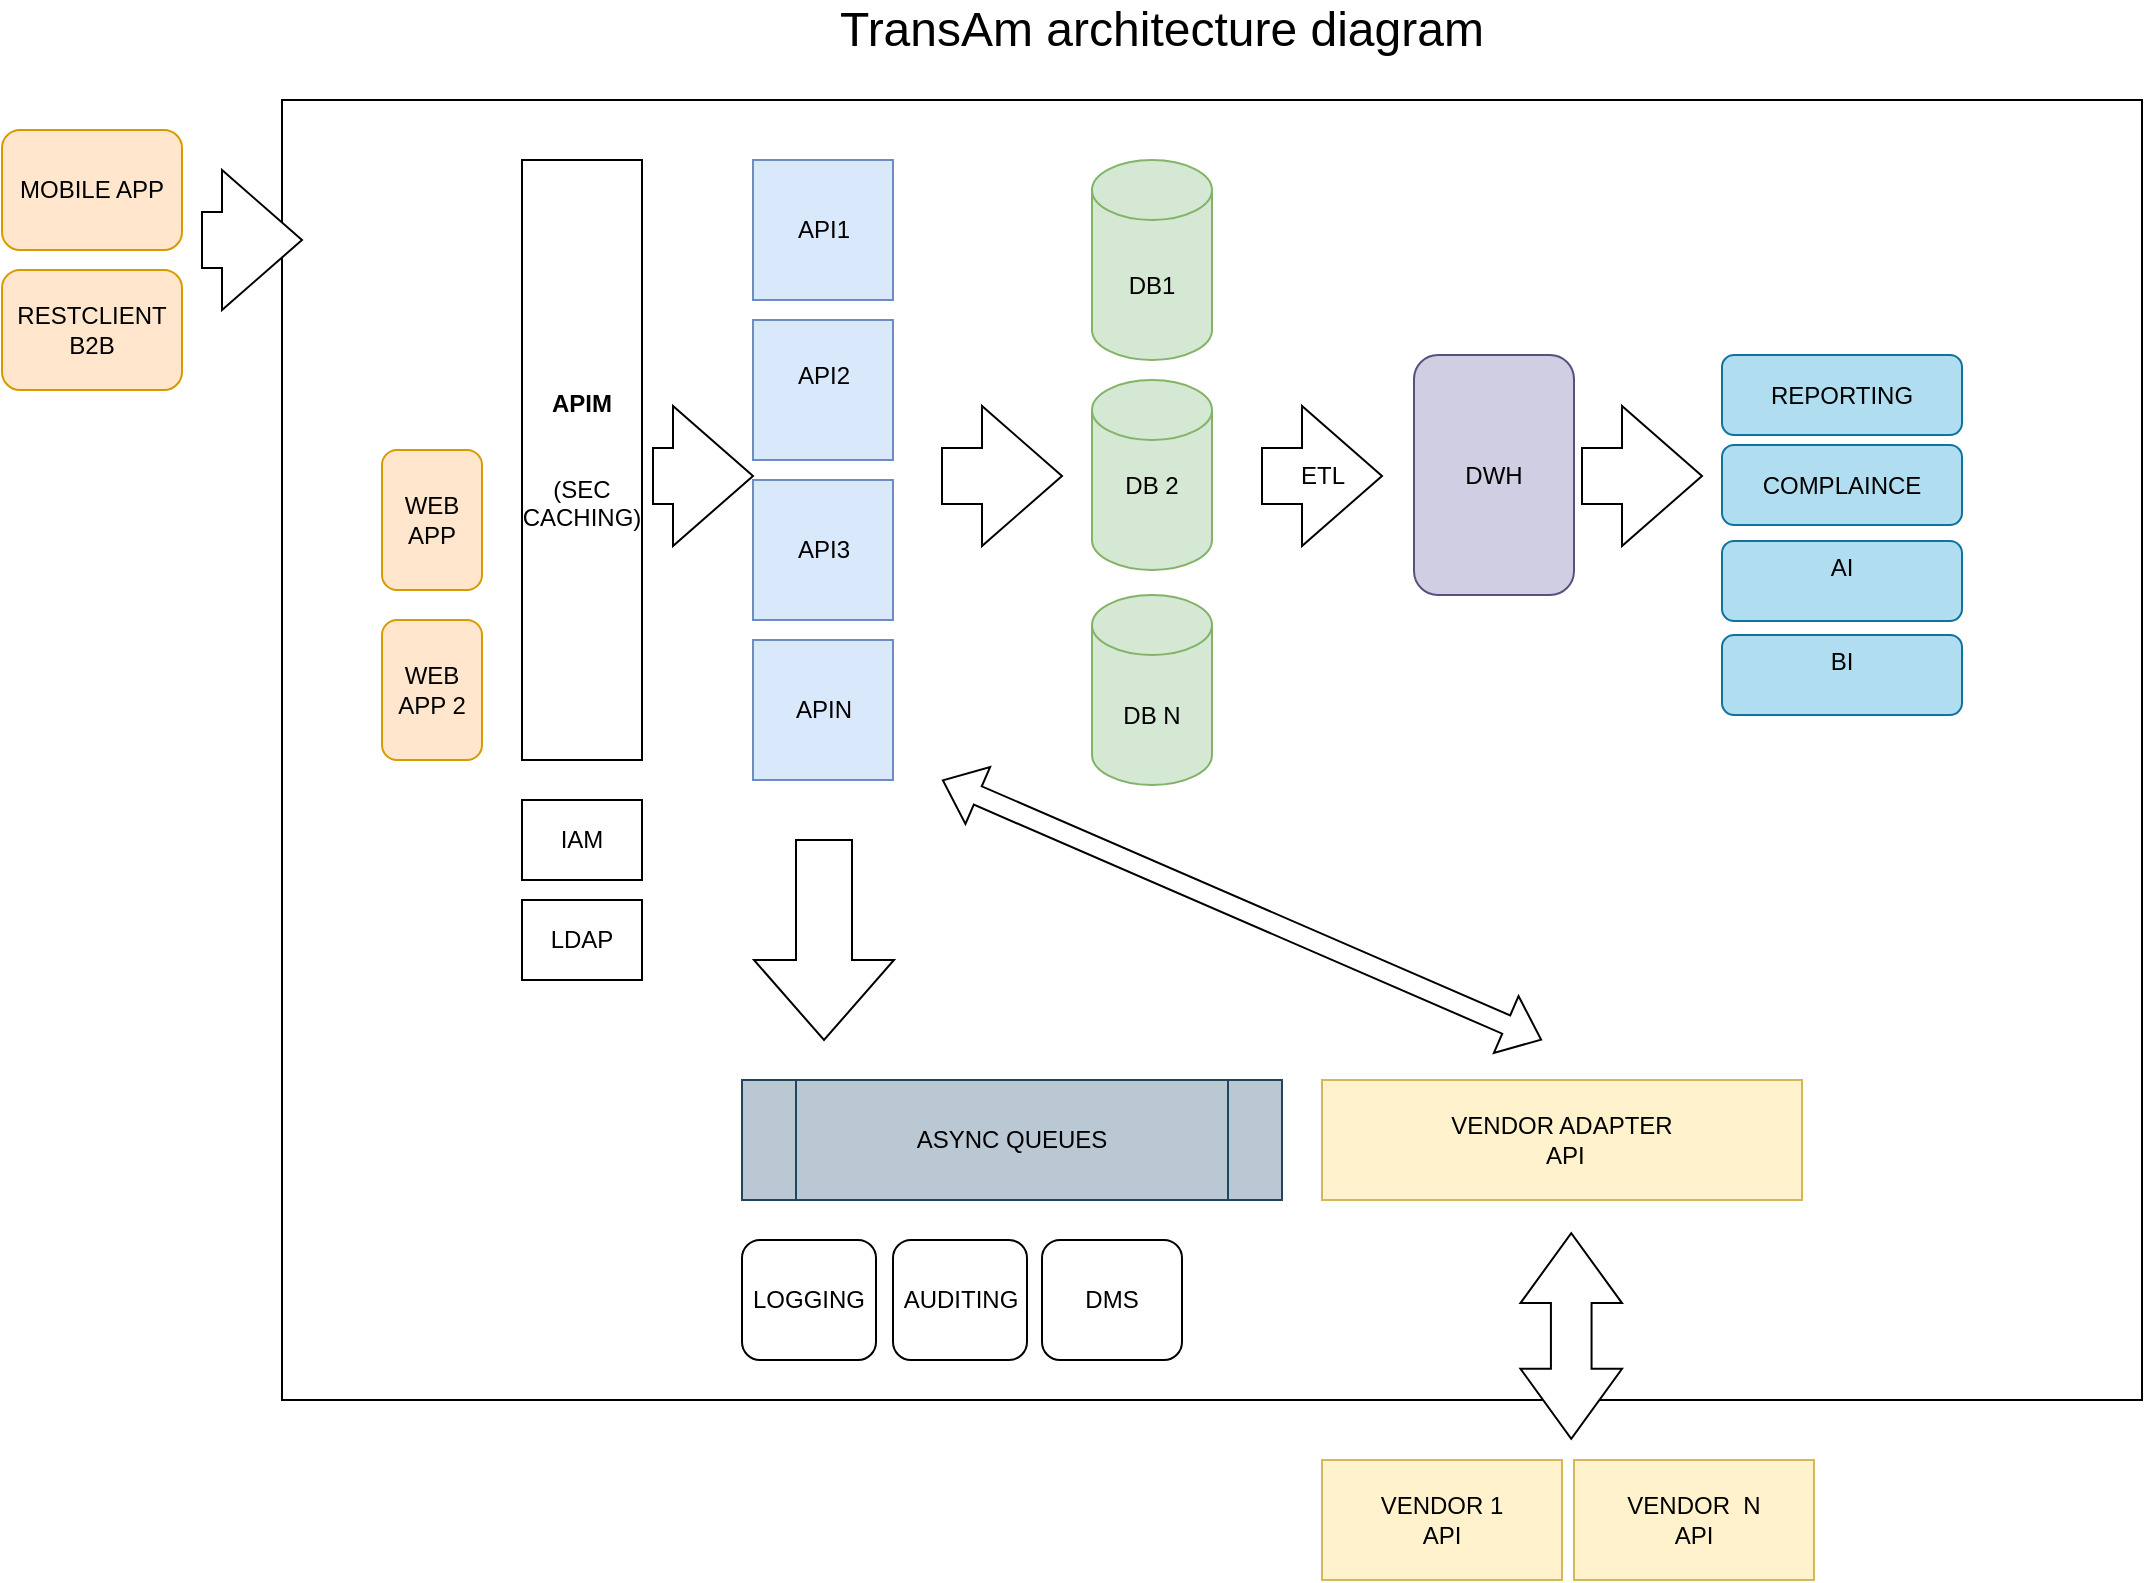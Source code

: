<mxfile version="26.0.16">
  <diagram id="Ht1M8jgEwFfnCIfOTk4-" name="Page-1">
    <mxGraphModel dx="2074" dy="1933" grid="1" gridSize="10" guides="1" tooltips="1" connect="1" arrows="1" fold="1" page="1" pageScale="1" pageWidth="1169" pageHeight="827" math="0" shadow="0">
      <root>
        <mxCell id="0" />
        <mxCell id="1" parent="0" />
        <mxCell id="a8aOU-3chDSxk2MzRnCv-45" value="" style="rounded=0;whiteSpace=wrap;html=1;" vertex="1" parent="1">
          <mxGeometry x="200" y="-750" width="930" height="650" as="geometry" />
        </mxCell>
        <mxCell id="a8aOU-3chDSxk2MzRnCv-4" value="ASYNC QUEUES" style="shape=process;whiteSpace=wrap;html=1;backgroundOutline=1;fillColor=#bac8d3;strokeColor=#23445d;" vertex="1" parent="1">
          <mxGeometry x="430" y="-260" width="270" height="60" as="geometry" />
        </mxCell>
        <mxCell id="a8aOU-3chDSxk2MzRnCv-6" value="AUDITING" style="rounded=1;whiteSpace=wrap;html=1;" vertex="1" parent="1">
          <mxGeometry x="505.5" y="-180" width="67" height="60" as="geometry" />
        </mxCell>
        <mxCell id="a8aOU-3chDSxk2MzRnCv-7" value="DMS" style="rounded=1;whiteSpace=wrap;html=1;" vertex="1" parent="1">
          <mxGeometry x="580" y="-180" width="70" height="60" as="geometry" />
        </mxCell>
        <mxCell id="a8aOU-3chDSxk2MzRnCv-8" value="API1" style="whiteSpace=wrap;html=1;aspect=fixed;fillColor=#dae8fc;strokeColor=#6c8ebf;" vertex="1" parent="1">
          <mxGeometry x="435.5" y="-720" width="70" height="70" as="geometry" />
        </mxCell>
        <mxCell id="a8aOU-3chDSxk2MzRnCv-9" value="&lt;div&gt;API2&lt;/div&gt;&lt;div&gt;&lt;br&gt;&lt;/div&gt;" style="whiteSpace=wrap;html=1;aspect=fixed;fillColor=#dae8fc;strokeColor=#6c8ebf;" vertex="1" parent="1">
          <mxGeometry x="435.5" y="-640" width="70" height="70" as="geometry" />
        </mxCell>
        <mxCell id="a8aOU-3chDSxk2MzRnCv-10" value="&lt;div&gt;API3&lt;/div&gt;" style="whiteSpace=wrap;html=1;aspect=fixed;fillColor=#dae8fc;strokeColor=#6c8ebf;" vertex="1" parent="1">
          <mxGeometry x="435.5" y="-560" width="70" height="70" as="geometry" />
        </mxCell>
        <mxCell id="a8aOU-3chDSxk2MzRnCv-11" value="&lt;div&gt;VENDOR ADAPTER&lt;/div&gt;&amp;nbsp;API" style="rounded=0;whiteSpace=wrap;html=1;fillColor=#fff2cc;strokeColor=#d6b656;" vertex="1" parent="1">
          <mxGeometry x="720" y="-260" width="240" height="60" as="geometry" />
        </mxCell>
        <mxCell id="a8aOU-3chDSxk2MzRnCv-12" value="&lt;b&gt;APIM&lt;/b&gt;&lt;br&gt;&lt;br&gt;&lt;br&gt;(SEC&lt;br&gt;CACHING)" style="rounded=0;whiteSpace=wrap;html=1;" vertex="1" parent="1">
          <mxGeometry x="320" y="-720" width="60" height="300" as="geometry" />
        </mxCell>
        <mxCell id="a8aOU-3chDSxk2MzRnCv-13" value="DB1" style="shape=cylinder3;whiteSpace=wrap;html=1;boundedLbl=1;backgroundOutline=1;size=15;fillColor=#d5e8d4;strokeColor=#82b366;" vertex="1" parent="1">
          <mxGeometry x="605" y="-720" width="60" height="100" as="geometry" />
        </mxCell>
        <mxCell id="a8aOU-3chDSxk2MzRnCv-14" value="DB N" style="shape=cylinder3;whiteSpace=wrap;html=1;boundedLbl=1;backgroundOutline=1;size=15;fillColor=#d5e8d4;strokeColor=#82b366;" vertex="1" parent="1">
          <mxGeometry x="605" y="-502.5" width="60" height="95" as="geometry" />
        </mxCell>
        <mxCell id="a8aOU-3chDSxk2MzRnCv-15" value="VENDOR 1&lt;br&gt;API" style="whiteSpace=wrap;html=1;fillColor=#fff2cc;strokeColor=#d6b656;" vertex="1" parent="1">
          <mxGeometry x="720" y="-70" width="120" height="60" as="geometry" />
        </mxCell>
        <mxCell id="a8aOU-3chDSxk2MzRnCv-16" value="VENDOR&amp;nbsp; N&lt;br&gt;API" style="whiteSpace=wrap;html=1;fillColor=#fff2cc;strokeColor=#d6b656;" vertex="1" parent="1">
          <mxGeometry x="846" y="-70" width="120" height="60" as="geometry" />
        </mxCell>
        <mxCell id="a8aOU-3chDSxk2MzRnCv-18" value="LOGGING" style="rounded=1;whiteSpace=wrap;html=1;" vertex="1" parent="1">
          <mxGeometry x="430" y="-180" width="67" height="60" as="geometry" />
        </mxCell>
        <mxCell id="a8aOU-3chDSxk2MzRnCv-19" value="DWH" style="rounded=1;whiteSpace=wrap;html=1;fillColor=#d0cee2;strokeColor=#56517e;" vertex="1" parent="1">
          <mxGeometry x="766" y="-622.5" width="80" height="120" as="geometry" />
        </mxCell>
        <mxCell id="a8aOU-3chDSxk2MzRnCv-22" value="IAM" style="rounded=0;whiteSpace=wrap;html=1;" vertex="1" parent="1">
          <mxGeometry x="320" y="-400" width="60" height="40" as="geometry" />
        </mxCell>
        <mxCell id="a8aOU-3chDSxk2MzRnCv-23" value="LDAP" style="rounded=0;whiteSpace=wrap;html=1;" vertex="1" parent="1">
          <mxGeometry x="320" y="-350" width="60" height="40" as="geometry" />
        </mxCell>
        <mxCell id="a8aOU-3chDSxk2MzRnCv-24" value="MOBILE APP" style="rounded=1;whiteSpace=wrap;html=1;fillColor=#ffe6cc;strokeColor=#d79b00;" vertex="1" parent="1">
          <mxGeometry x="60" y="-735" width="90" height="60" as="geometry" />
        </mxCell>
        <mxCell id="a8aOU-3chDSxk2MzRnCv-25" value="WEB&lt;br&gt;&lt;div&gt;APP 2&lt;/div&gt;" style="rounded=1;whiteSpace=wrap;html=1;fillColor=#ffe6cc;strokeColor=#d79b00;" vertex="1" parent="1">
          <mxGeometry x="250" y="-490" width="50" height="70" as="geometry" />
        </mxCell>
        <mxCell id="a8aOU-3chDSxk2MzRnCv-26" value="RESTCLIENT&lt;br&gt;B2B" style="rounded=1;whiteSpace=wrap;html=1;fillColor=#ffe6cc;strokeColor=#d79b00;" vertex="1" parent="1">
          <mxGeometry x="60" y="-665" width="90" height="60" as="geometry" />
        </mxCell>
        <mxCell id="a8aOU-3chDSxk2MzRnCv-27" value="WEB&lt;br&gt;APP" style="rounded=1;whiteSpace=wrap;html=1;fillColor=#ffe6cc;strokeColor=#d79b00;" vertex="1" parent="1">
          <mxGeometry x="250" y="-575" width="50" height="70" as="geometry" />
        </mxCell>
        <mxCell id="a8aOU-3chDSxk2MzRnCv-28" value="&lt;div&gt;APIN&lt;/div&gt;" style="whiteSpace=wrap;html=1;aspect=fixed;fillColor=#dae8fc;strokeColor=#6c8ebf;" vertex="1" parent="1">
          <mxGeometry x="435.5" y="-480" width="70" height="70" as="geometry" />
        </mxCell>
        <mxCell id="a8aOU-3chDSxk2MzRnCv-29" value="&lt;div&gt;DB 2&lt;/div&gt;&lt;div&gt;&lt;br&gt;&lt;/div&gt;" style="shape=cylinder3;whiteSpace=wrap;html=1;boundedLbl=1;backgroundOutline=1;size=15;fillColor=#d5e8d4;strokeColor=#82b366;" vertex="1" parent="1">
          <mxGeometry x="605" y="-610" width="60" height="95" as="geometry" />
        </mxCell>
        <mxCell id="a8aOU-3chDSxk2MzRnCv-30" value="ETL" style="html=1;shadow=0;dashed=0;align=center;verticalAlign=middle;shape=mxgraph.arrows2.arrow;dy=0.6;dx=40;notch=0;" vertex="1" parent="1">
          <mxGeometry x="690" y="-597" width="60" height="70" as="geometry" />
        </mxCell>
        <mxCell id="a8aOU-3chDSxk2MzRnCv-31" value="REPORTING" style="rounded=1;whiteSpace=wrap;html=1;fillColor=#b1ddf0;strokeColor=#10739e;" vertex="1" parent="1">
          <mxGeometry x="920" y="-622.5" width="120" height="40" as="geometry" />
        </mxCell>
        <mxCell id="a8aOU-3chDSxk2MzRnCv-32" value="COMPLAINCE" style="rounded=1;whiteSpace=wrap;html=1;fillColor=#b1ddf0;strokeColor=#10739e;" vertex="1" parent="1">
          <mxGeometry x="920" y="-577.5" width="120" height="40" as="geometry" />
        </mxCell>
        <mxCell id="a8aOU-3chDSxk2MzRnCv-33" value="&lt;div&gt;AI&lt;/div&gt;&lt;div&gt;&lt;br&gt;&lt;/div&gt;" style="rounded=1;whiteSpace=wrap;html=1;fillColor=#b1ddf0;strokeColor=#10739e;" vertex="1" parent="1">
          <mxGeometry x="920" y="-529.5" width="120" height="40" as="geometry" />
        </mxCell>
        <mxCell id="a8aOU-3chDSxk2MzRnCv-34" value="&lt;div&gt;BI&lt;/div&gt;&lt;div&gt;&lt;br&gt;&lt;/div&gt;" style="rounded=1;whiteSpace=wrap;html=1;fillColor=#b1ddf0;strokeColor=#10739e;" vertex="1" parent="1">
          <mxGeometry x="920" y="-482.5" width="120" height="40" as="geometry" />
        </mxCell>
        <mxCell id="a8aOU-3chDSxk2MzRnCv-35" value="" style="html=1;shadow=0;dashed=0;align=center;verticalAlign=middle;shape=mxgraph.arrows2.arrow;dy=0.6;dx=40;notch=0;" vertex="1" parent="1">
          <mxGeometry x="850" y="-597" width="60" height="70" as="geometry" />
        </mxCell>
        <mxCell id="a8aOU-3chDSxk2MzRnCv-36" value="&lt;div&gt;&lt;br&gt;&lt;/div&gt;&lt;div&gt;&lt;br&gt;&lt;/div&gt;" style="html=1;shadow=0;dashed=0;align=center;verticalAlign=middle;shape=mxgraph.arrows2.arrow;dy=0.6;dx=40;notch=0;" vertex="1" parent="1">
          <mxGeometry x="530" y="-597" width="60" height="70" as="geometry" />
        </mxCell>
        <mxCell id="a8aOU-3chDSxk2MzRnCv-37" value="&lt;div&gt;&lt;br&gt;&lt;/div&gt;&lt;div&gt;&lt;br&gt;&lt;/div&gt;" style="html=1;shadow=0;dashed=0;align=center;verticalAlign=middle;shape=mxgraph.arrows2.arrow;dy=0.6;dx=40;notch=0;" vertex="1" parent="1">
          <mxGeometry x="385.5" y="-597" width="50" height="70" as="geometry" />
        </mxCell>
        <mxCell id="a8aOU-3chDSxk2MzRnCv-38" value="&lt;div&gt;&lt;br&gt;&lt;/div&gt;&lt;div&gt;&lt;br&gt;&lt;/div&gt;" style="html=1;shadow=0;dashed=0;align=center;verticalAlign=middle;shape=mxgraph.arrows2.arrow;dy=0.6;dx=40;notch=0;" vertex="1" parent="1">
          <mxGeometry x="160" y="-715" width="50" height="70" as="geometry" />
        </mxCell>
        <mxCell id="a8aOU-3chDSxk2MzRnCv-39" value="" style="html=1;shadow=0;dashed=0;align=center;verticalAlign=middle;shape=mxgraph.arrows2.arrow;dy=0.6;dx=40;direction=south;notch=0;" vertex="1" parent="1">
          <mxGeometry x="436" y="-380" width="70" height="100" as="geometry" />
        </mxCell>
        <mxCell id="a8aOU-3chDSxk2MzRnCv-41" value="" style="shape=flexArrow;endArrow=classic;startArrow=classic;html=1;rounded=0;" edge="1" parent="1">
          <mxGeometry width="100" height="100" relative="1" as="geometry">
            <mxPoint x="530" y="-410" as="sourcePoint" />
            <mxPoint x="830" y="-280" as="targetPoint" />
          </mxGeometry>
        </mxCell>
        <mxCell id="a8aOU-3chDSxk2MzRnCv-42" value="" style="html=1;shadow=0;dashed=0;align=center;verticalAlign=middle;shape=mxgraph.arrows2.twoWayArrow;dy=0.6;dx=35;rotation=90;" vertex="1" parent="1">
          <mxGeometry x="793.21" y="-157.43" width="102.82" height="50.79" as="geometry" />
        </mxCell>
        <mxCell id="a8aOU-3chDSxk2MzRnCv-47" value="TransAm architecture diagram" style="text;html=1;align=center;verticalAlign=middle;whiteSpace=wrap;rounded=0;fontSize=24;" vertex="1" parent="1">
          <mxGeometry x="400" y="-800" width="480" height="30" as="geometry" />
        </mxCell>
      </root>
    </mxGraphModel>
  </diagram>
</mxfile>
